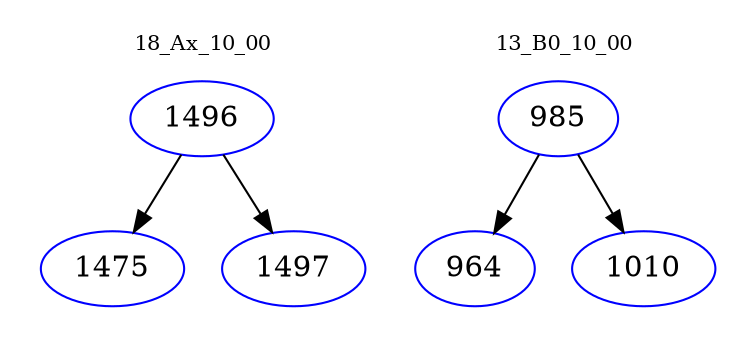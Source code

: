 digraph{
subgraph cluster_0 {
color = white
label = "18_Ax_10_00";
fontsize=10;
T0_1496 [label="1496", color="blue"]
T0_1496 -> T0_1475 [color="black"]
T0_1475 [label="1475", color="blue"]
T0_1496 -> T0_1497 [color="black"]
T0_1497 [label="1497", color="blue"]
}
subgraph cluster_1 {
color = white
label = "13_B0_10_00";
fontsize=10;
T1_985 [label="985", color="blue"]
T1_985 -> T1_964 [color="black"]
T1_964 [label="964", color="blue"]
T1_985 -> T1_1010 [color="black"]
T1_1010 [label="1010", color="blue"]
}
}

